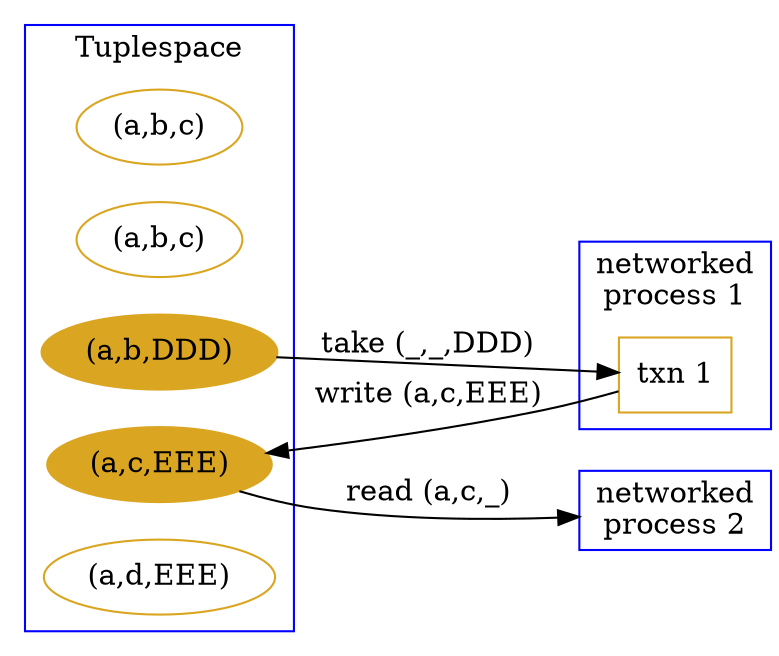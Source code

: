 /*
* @command = neato
*
*/
digraph G {
  labelloc="t"
  //label = "OeScript Project"
  //size="8.0,10.5"
  //size="2.7,3"
  //size="7"
  center=true
  //ratio=compress
  //nodesep=0.2;
  compound=true;
  rankdir = LR
  subgraph cluster0 {
    labelloc="t"
    label = "Tuplespace"
    color = "blue"
    obj1[label="(a,b,c)", shape="oval", color="goldenrod"];
    obj2[label="(a,b,c)", shape="oval", color="goldenrod"];
    obj3[label="(a,b,DDD)", shape="oval", color="goldenrod", style="filled"];
    obj4[label="(a,c,EEE)", shape="oval", color="goldenrod", style="filled"];
    obj5[label="(a,d,EEE)", shape="oval", color="goldenrod"];
  }
  subgraph cluster1 {
    labelloc="t"
    color = "blue"
    label = "networked\nprocess 1"
    txn1[label="txn 1", shape="box", color="goldenrod"];
  }
  process2[label="networked\nprocess 2", shape="box", color="blue"];
  obj3 -> txn1[label="take (_,_,DDD)"]
  txn1 -> obj4[label="write (a,c,EEE)"]
  obj4 -> process2[label="read (a,c,_)"]
}

